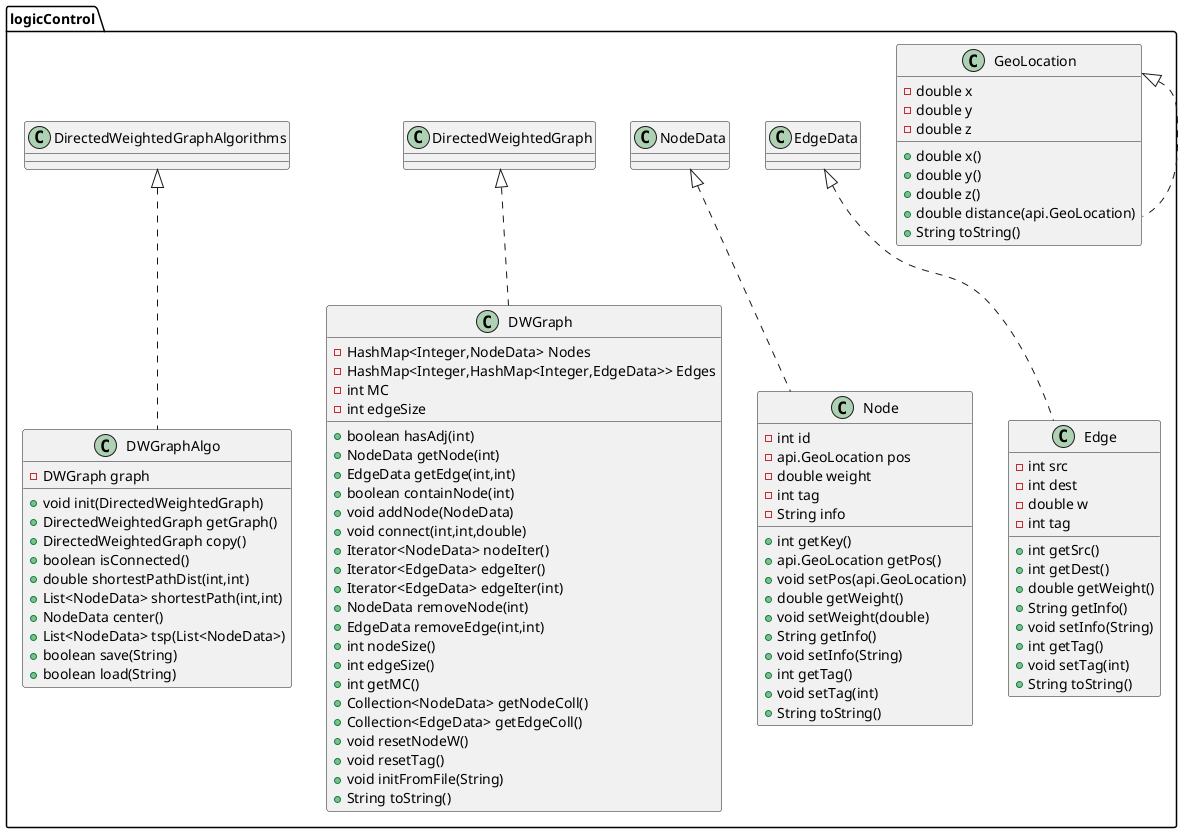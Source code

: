 @startuml
class logicControl.Edge {
- int src
- int dest
- double w
- int tag
+ int getSrc()
+ int getDest()
+ double getWeight()
+ String getInfo()
+ void setInfo(String)
+ int getTag()
+ void setTag(int)
+ String toString()
}
class logicControl.Node {
- int id
- api.GeoLocation pos
- double weight
- int tag
- String info
+ int getKey()
+ api.GeoLocation getPos()
+ void setPos(api.GeoLocation)
+ double getWeight()
+ void setWeight(double)
+ String getInfo()
+ void setInfo(String)
+ int getTag()
+ void setTag(int)
+ String toString()
}
class logicControl.DWGraph {
- HashMap<Integer,NodeData> Nodes
- HashMap<Integer,HashMap<Integer,EdgeData>> Edges
- int MC
- int edgeSize
+ boolean hasAdj(int)
+ NodeData getNode(int)
+ EdgeData getEdge(int,int)
+ boolean containNode(int)
+ void addNode(NodeData)
+ void connect(int,int,double)
+ Iterator<NodeData> nodeIter()
+ Iterator<EdgeData> edgeIter()
+ Iterator<EdgeData> edgeIter(int)
+ NodeData removeNode(int)
+ EdgeData removeEdge(int,int)
+ int nodeSize()
+ int edgeSize()
+ int getMC()
+ Collection<NodeData> getNodeColl()
+ Collection<EdgeData> getEdgeColl()
+ void resetNodeW()
+ void resetTag()
+ void initFromFile(String)
+ String toString()
}
class logicControl.DWGraphAlgo {
- DWGraph graph
+ void init(DirectedWeightedGraph)
+ DirectedWeightedGraph getGraph()
+ DirectedWeightedGraph copy()
+ boolean isConnected()
+ double shortestPathDist(int,int)
+ List<NodeData> shortestPath(int,int)
+ NodeData center()
+ List<NodeData> tsp(List<NodeData>)
+ boolean save(String)
+ boolean load(String)
}
class logicControl.GeoLocation {
- double x
- double y
- double z
+ double x()
+ double y()
+ double z()
+ double distance(api.GeoLocation)
+ String toString()
}


logicControl.EdgeData <|.. logicControl.Edge
logicControl.NodeData <|.. logicControl.Node
logicControl.DirectedWeightedGraph <|.. logicControl.DWGraph
logicControl.DirectedWeightedGraphAlgorithms <|.. logicControl.DWGraphAlgo
logicControl.GeoLocation <|.. logicControl.GeoLocation
@enduml